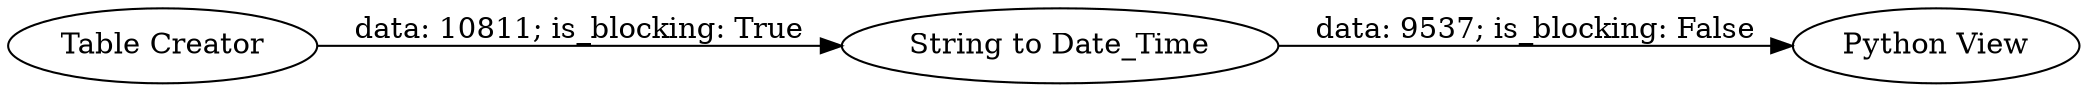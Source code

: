 digraph {
	"-8852832113236399979_1" [label="Table Creator"]
	"-8852832113236399979_3" [label="Python View"]
	"-8852832113236399979_2" [label="String to Date_Time"]
	"-8852832113236399979_2" -> "-8852832113236399979_3" [label="data: 9537; is_blocking: False"]
	"-8852832113236399979_1" -> "-8852832113236399979_2" [label="data: 10811; is_blocking: True"]
	rankdir=LR
}
